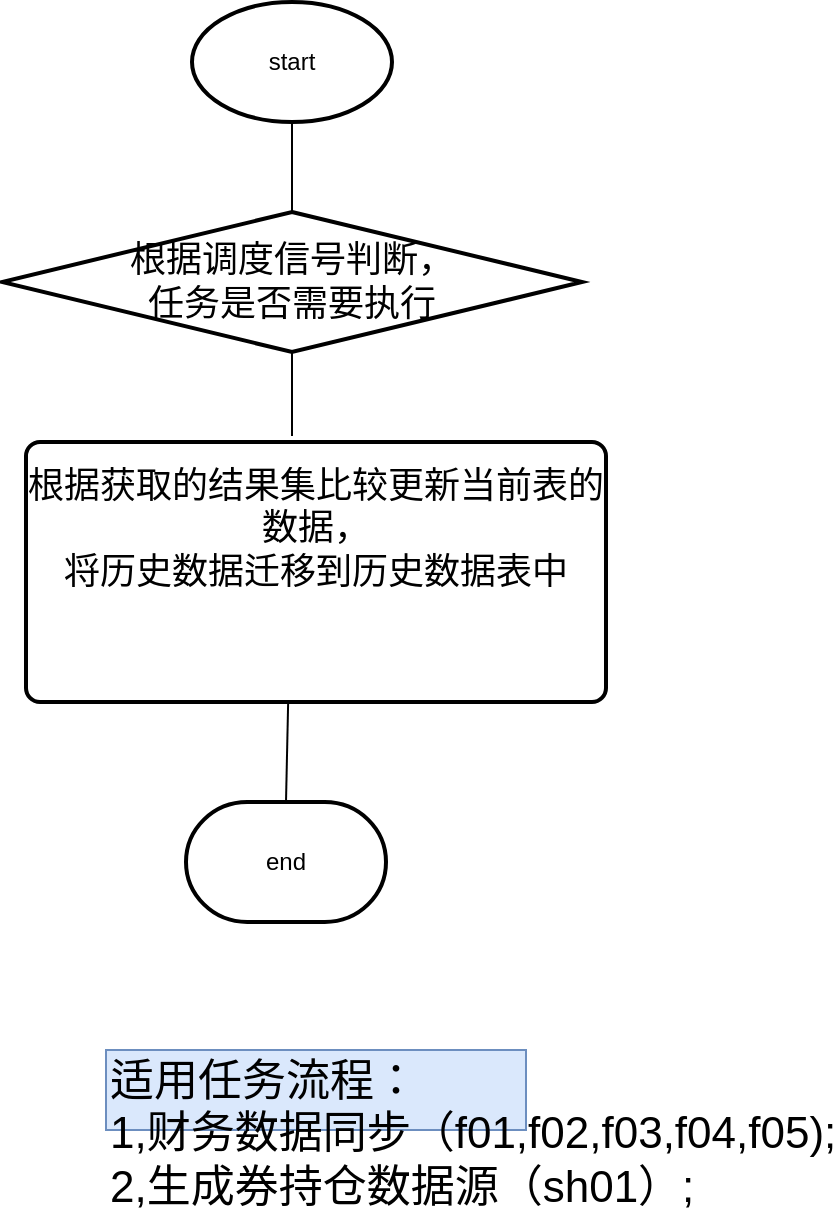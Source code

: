 <mxfile version="10.7.7" type="github"><diagram id="CbKFdTX_EYIRgnpVTm_d" name="Page-1"><mxGraphModel dx="1394" dy="764" grid="1" gridSize="10" guides="1" tooltips="1" connect="1" arrows="1" fold="1" page="1" pageScale="1" pageWidth="827" pageHeight="1169" math="0" shadow="0"><root><mxCell id="0"/><mxCell id="1" parent="0"/><mxCell id="mzEmDTqciLKnz5UOvd4k-1" value="start" style="strokeWidth=2;html=1;shape=mxgraph.flowchart.start_1;whiteSpace=wrap;" parent="1" vertex="1"><mxGeometry x="373" y="13" width="100" height="60" as="geometry"/></mxCell><mxCell id="mzEmDTqciLKnz5UOvd4k-5" value="&lt;font style=&quot;font-size: 18px&quot;&gt;根据调度信号判断，&lt;br&gt;任务是否需要执行&lt;/font&gt;&lt;br&gt;" style="strokeWidth=2;html=1;shape=mxgraph.flowchart.decision;whiteSpace=wrap;" parent="1" vertex="1"><mxGeometry x="278" y="118" width="290" height="70" as="geometry"/></mxCell><mxCell id="mzEmDTqciLKnz5UOvd4k-7" value="end" style="strokeWidth=2;html=1;shape=mxgraph.flowchart.terminator;whiteSpace=wrap;" parent="1" vertex="1"><mxGeometry x="370" y="413" width="100" height="60" as="geometry"/></mxCell><mxCell id="Jgh8bQ7kJmYyE1crUZYI-1" value="根据获取的结果集比较更新当前表的数据，&lt;br&gt;将历史数据迁移到历史数据表中&lt;br style=&quot;font-size: 18px&quot;&gt;&lt;br style=&quot;font-size: 18px&quot;&gt;&lt;br style=&quot;font-size: 18px&quot;&gt;" style="rounded=1;whiteSpace=wrap;html=1;absoluteArcSize=1;arcSize=14;strokeWidth=2;fontSize=18;" parent="1" vertex="1"><mxGeometry x="290" y="233" width="290" height="130" as="geometry"/></mxCell><mxCell id="Jgh8bQ7kJmYyE1crUZYI-12" value="适用任务流程：&lt;br style=&quot;font-size: 22px;&quot;&gt;1,财务数据同步（f01,f02,f03,f04,f05);&lt;br style=&quot;font-size: 22px;&quot;&gt;2,生成券持仓数据源（sh01）;&lt;br style=&quot;font-size: 22px;&quot;&gt;" style="text;html=1;resizable=0;points=[];autosize=1;align=left;verticalAlign=top;spacingTop=-4;fillColor=#dae8fc;strokeColor=#6c8ebf;fontSize=22;" parent="1" vertex="1"><mxGeometry x="330" y="537" width="210" height="40" as="geometry"/></mxCell><mxCell id="uXj7V_4A_weYg_OQX5u9-1" value="" style="endArrow=none;html=1;fontSize=18;entryX=0.5;entryY=1;entryDx=0;entryDy=0;entryPerimeter=0;exitX=0.5;exitY=0;exitDx=0;exitDy=0;exitPerimeter=0;" edge="1" parent="1" source="mzEmDTqciLKnz5UOvd4k-5" target="mzEmDTqciLKnz5UOvd4k-1"><mxGeometry width="50" height="50" relative="1" as="geometry"><mxPoint x="380" y="180" as="sourcePoint"/><mxPoint x="430" y="130" as="targetPoint"/></mxGeometry></mxCell><mxCell id="uXj7V_4A_weYg_OQX5u9-2" value="" style="endArrow=none;html=1;fontSize=18;entryX=0.5;entryY=1;entryDx=0;entryDy=0;entryPerimeter=0;" edge="1" parent="1" target="mzEmDTqciLKnz5UOvd4k-5"><mxGeometry width="50" height="50" relative="1" as="geometry"><mxPoint x="423" y="230" as="sourcePoint"/><mxPoint x="260" y="660" as="targetPoint"/></mxGeometry></mxCell><mxCell id="uXj7V_4A_weYg_OQX5u9-3" value="" style="endArrow=none;html=1;fontSize=18;entryX=0.452;entryY=1;entryDx=0;entryDy=0;entryPerimeter=0;exitX=0.5;exitY=0;exitDx=0;exitDy=0;exitPerimeter=0;" edge="1" parent="1" source="mzEmDTqciLKnz5UOvd4k-7" target="Jgh8bQ7kJmYyE1crUZYI-1"><mxGeometry width="50" height="50" relative="1" as="geometry"><mxPoint x="400" y="450" as="sourcePoint"/><mxPoint x="450" y="400" as="targetPoint"/></mxGeometry></mxCell></root></mxGraphModel></diagram></mxfile>